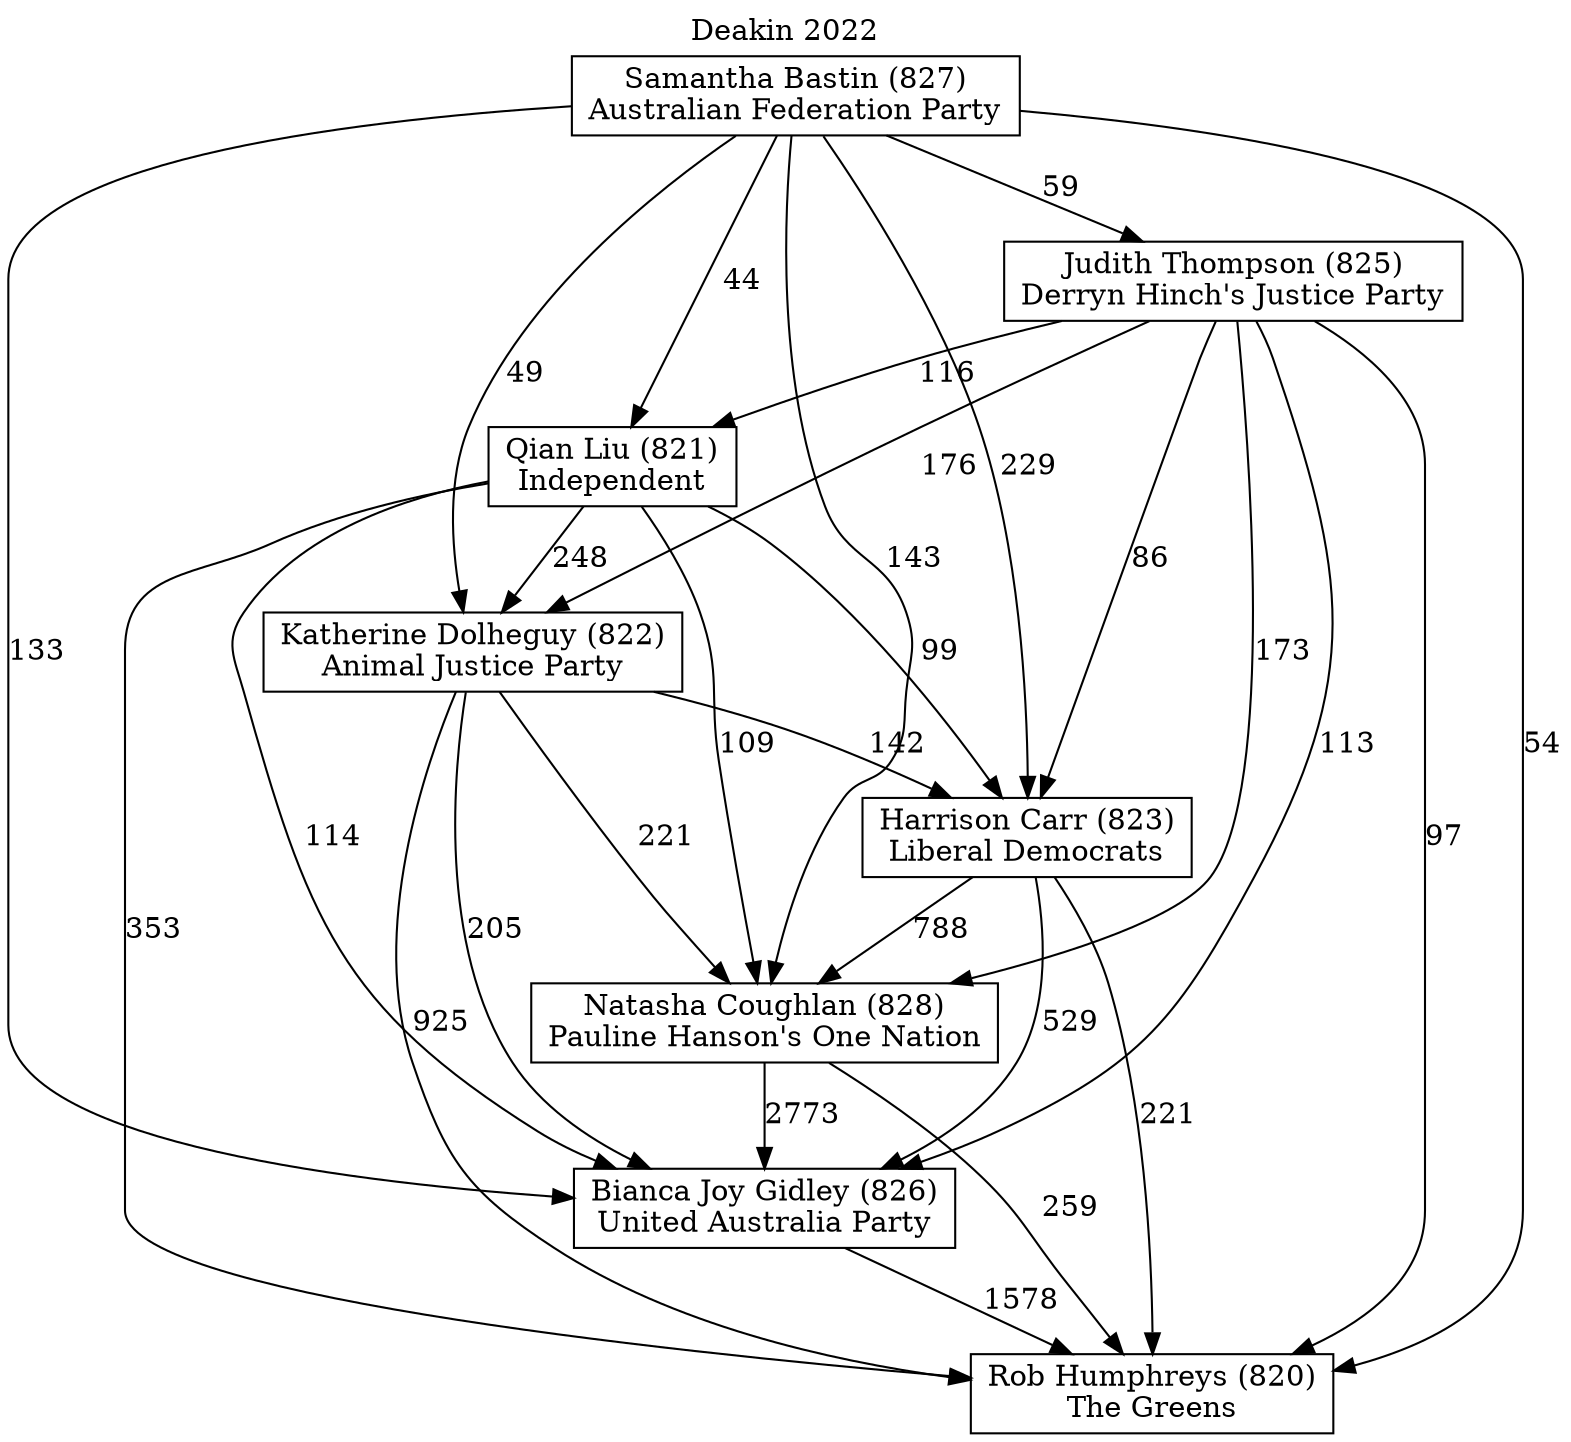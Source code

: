 // House preference flow
digraph "Rob Humphreys (820)_Deakin_2022" {
	graph [label="Deakin 2022" labelloc=t mclimit=10]
	node [shape=box]
	"Katherine Dolheguy (822)" [label="Katherine Dolheguy (822)
Animal Justice Party"]
	"Rob Humphreys (820)" [label="Rob Humphreys (820)
The Greens"]
	"Qian Liu (821)" [label="Qian Liu (821)
Independent"]
	"Judith Thompson (825)" [label="Judith Thompson (825)
Derryn Hinch's Justice Party"]
	"Samantha Bastin (827)" [label="Samantha Bastin (827)
Australian Federation Party"]
	"Bianca Joy Gidley (826)" [label="Bianca Joy Gidley (826)
United Australia Party"]
	"Natasha Coughlan (828)" [label="Natasha Coughlan (828)
Pauline Hanson's One Nation"]
	"Harrison Carr (823)" [label="Harrison Carr (823)
Liberal Democrats"]
	"Samantha Bastin (827)" -> "Bianca Joy Gidley (826)" [label=133]
	"Qian Liu (821)" -> "Rob Humphreys (820)" [label=353]
	"Judith Thompson (825)" -> "Rob Humphreys (820)" [label=97]
	"Harrison Carr (823)" -> "Natasha Coughlan (828)" [label=788]
	"Samantha Bastin (827)" -> "Rob Humphreys (820)" [label=54]
	"Judith Thompson (825)" -> "Bianca Joy Gidley (826)" [label=113]
	"Judith Thompson (825)" -> "Katherine Dolheguy (822)" [label=176]
	"Samantha Bastin (827)" -> "Judith Thompson (825)" [label=59]
	"Bianca Joy Gidley (826)" -> "Rob Humphreys (820)" [label=1578]
	"Harrison Carr (823)" -> "Bianca Joy Gidley (826)" [label=529]
	"Samantha Bastin (827)" -> "Qian Liu (821)" [label=44]
	"Natasha Coughlan (828)" -> "Rob Humphreys (820)" [label=259]
	"Katherine Dolheguy (822)" -> "Rob Humphreys (820)" [label=925]
	"Samantha Bastin (827)" -> "Katherine Dolheguy (822)" [label=49]
	"Natasha Coughlan (828)" -> "Bianca Joy Gidley (826)" [label=2773]
	"Judith Thompson (825)" -> "Harrison Carr (823)" [label=86]
	"Samantha Bastin (827)" -> "Harrison Carr (823)" [label=229]
	"Katherine Dolheguy (822)" -> "Natasha Coughlan (828)" [label=221]
	"Judith Thompson (825)" -> "Natasha Coughlan (828)" [label=173]
	"Judith Thompson (825)" -> "Qian Liu (821)" [label=116]
	"Qian Liu (821)" -> "Harrison Carr (823)" [label=99]
	"Qian Liu (821)" -> "Katherine Dolheguy (822)" [label=248]
	"Qian Liu (821)" -> "Natasha Coughlan (828)" [label=109]
	"Samantha Bastin (827)" -> "Natasha Coughlan (828)" [label=143]
	"Qian Liu (821)" -> "Bianca Joy Gidley (826)" [label=114]
	"Harrison Carr (823)" -> "Rob Humphreys (820)" [label=221]
	"Katherine Dolheguy (822)" -> "Harrison Carr (823)" [label=142]
	"Katherine Dolheguy (822)" -> "Bianca Joy Gidley (826)" [label=205]
}
